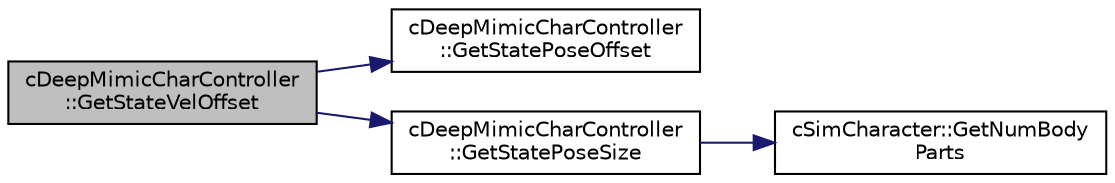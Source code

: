 digraph "cDeepMimicCharController::GetStateVelOffset"
{
 // LATEX_PDF_SIZE
  edge [fontname="Helvetica",fontsize="10",labelfontname="Helvetica",labelfontsize="10"];
  node [fontname="Helvetica",fontsize="10",shape=record];
  rankdir="LR";
  Node1 [label="cDeepMimicCharController\l::GetStateVelOffset",height=0.2,width=0.4,color="black", fillcolor="grey75", style="filled", fontcolor="black",tooltip=" "];
  Node1 -> Node2 [color="midnightblue",fontsize="10",style="solid",fontname="Helvetica"];
  Node2 [label="cDeepMimicCharController\l::GetStatePoseOffset",height=0.2,width=0.4,color="black", fillcolor="white", style="filled",URL="$classc_deep_mimic_char_controller.html#a6bd825c14cc33a89e58a309f146775a3",tooltip=" "];
  Node1 -> Node3 [color="midnightblue",fontsize="10",style="solid",fontname="Helvetica"];
  Node3 [label="cDeepMimicCharController\l::GetStatePoseSize",height=0.2,width=0.4,color="black", fillcolor="white", style="filled",URL="$classc_deep_mimic_char_controller.html#a2e9bf03339528783565988ecc2f80930",tooltip=" "];
  Node3 -> Node4 [color="midnightblue",fontsize="10",style="solid",fontname="Helvetica"];
  Node4 [label="cSimCharacter::GetNumBody\lParts",height=0.2,width=0.4,color="black", fillcolor="white", style="filled",URL="$classc_sim_character.html#aa89bcdac2f31c2cad0cfb8a697d80330",tooltip=" "];
}
